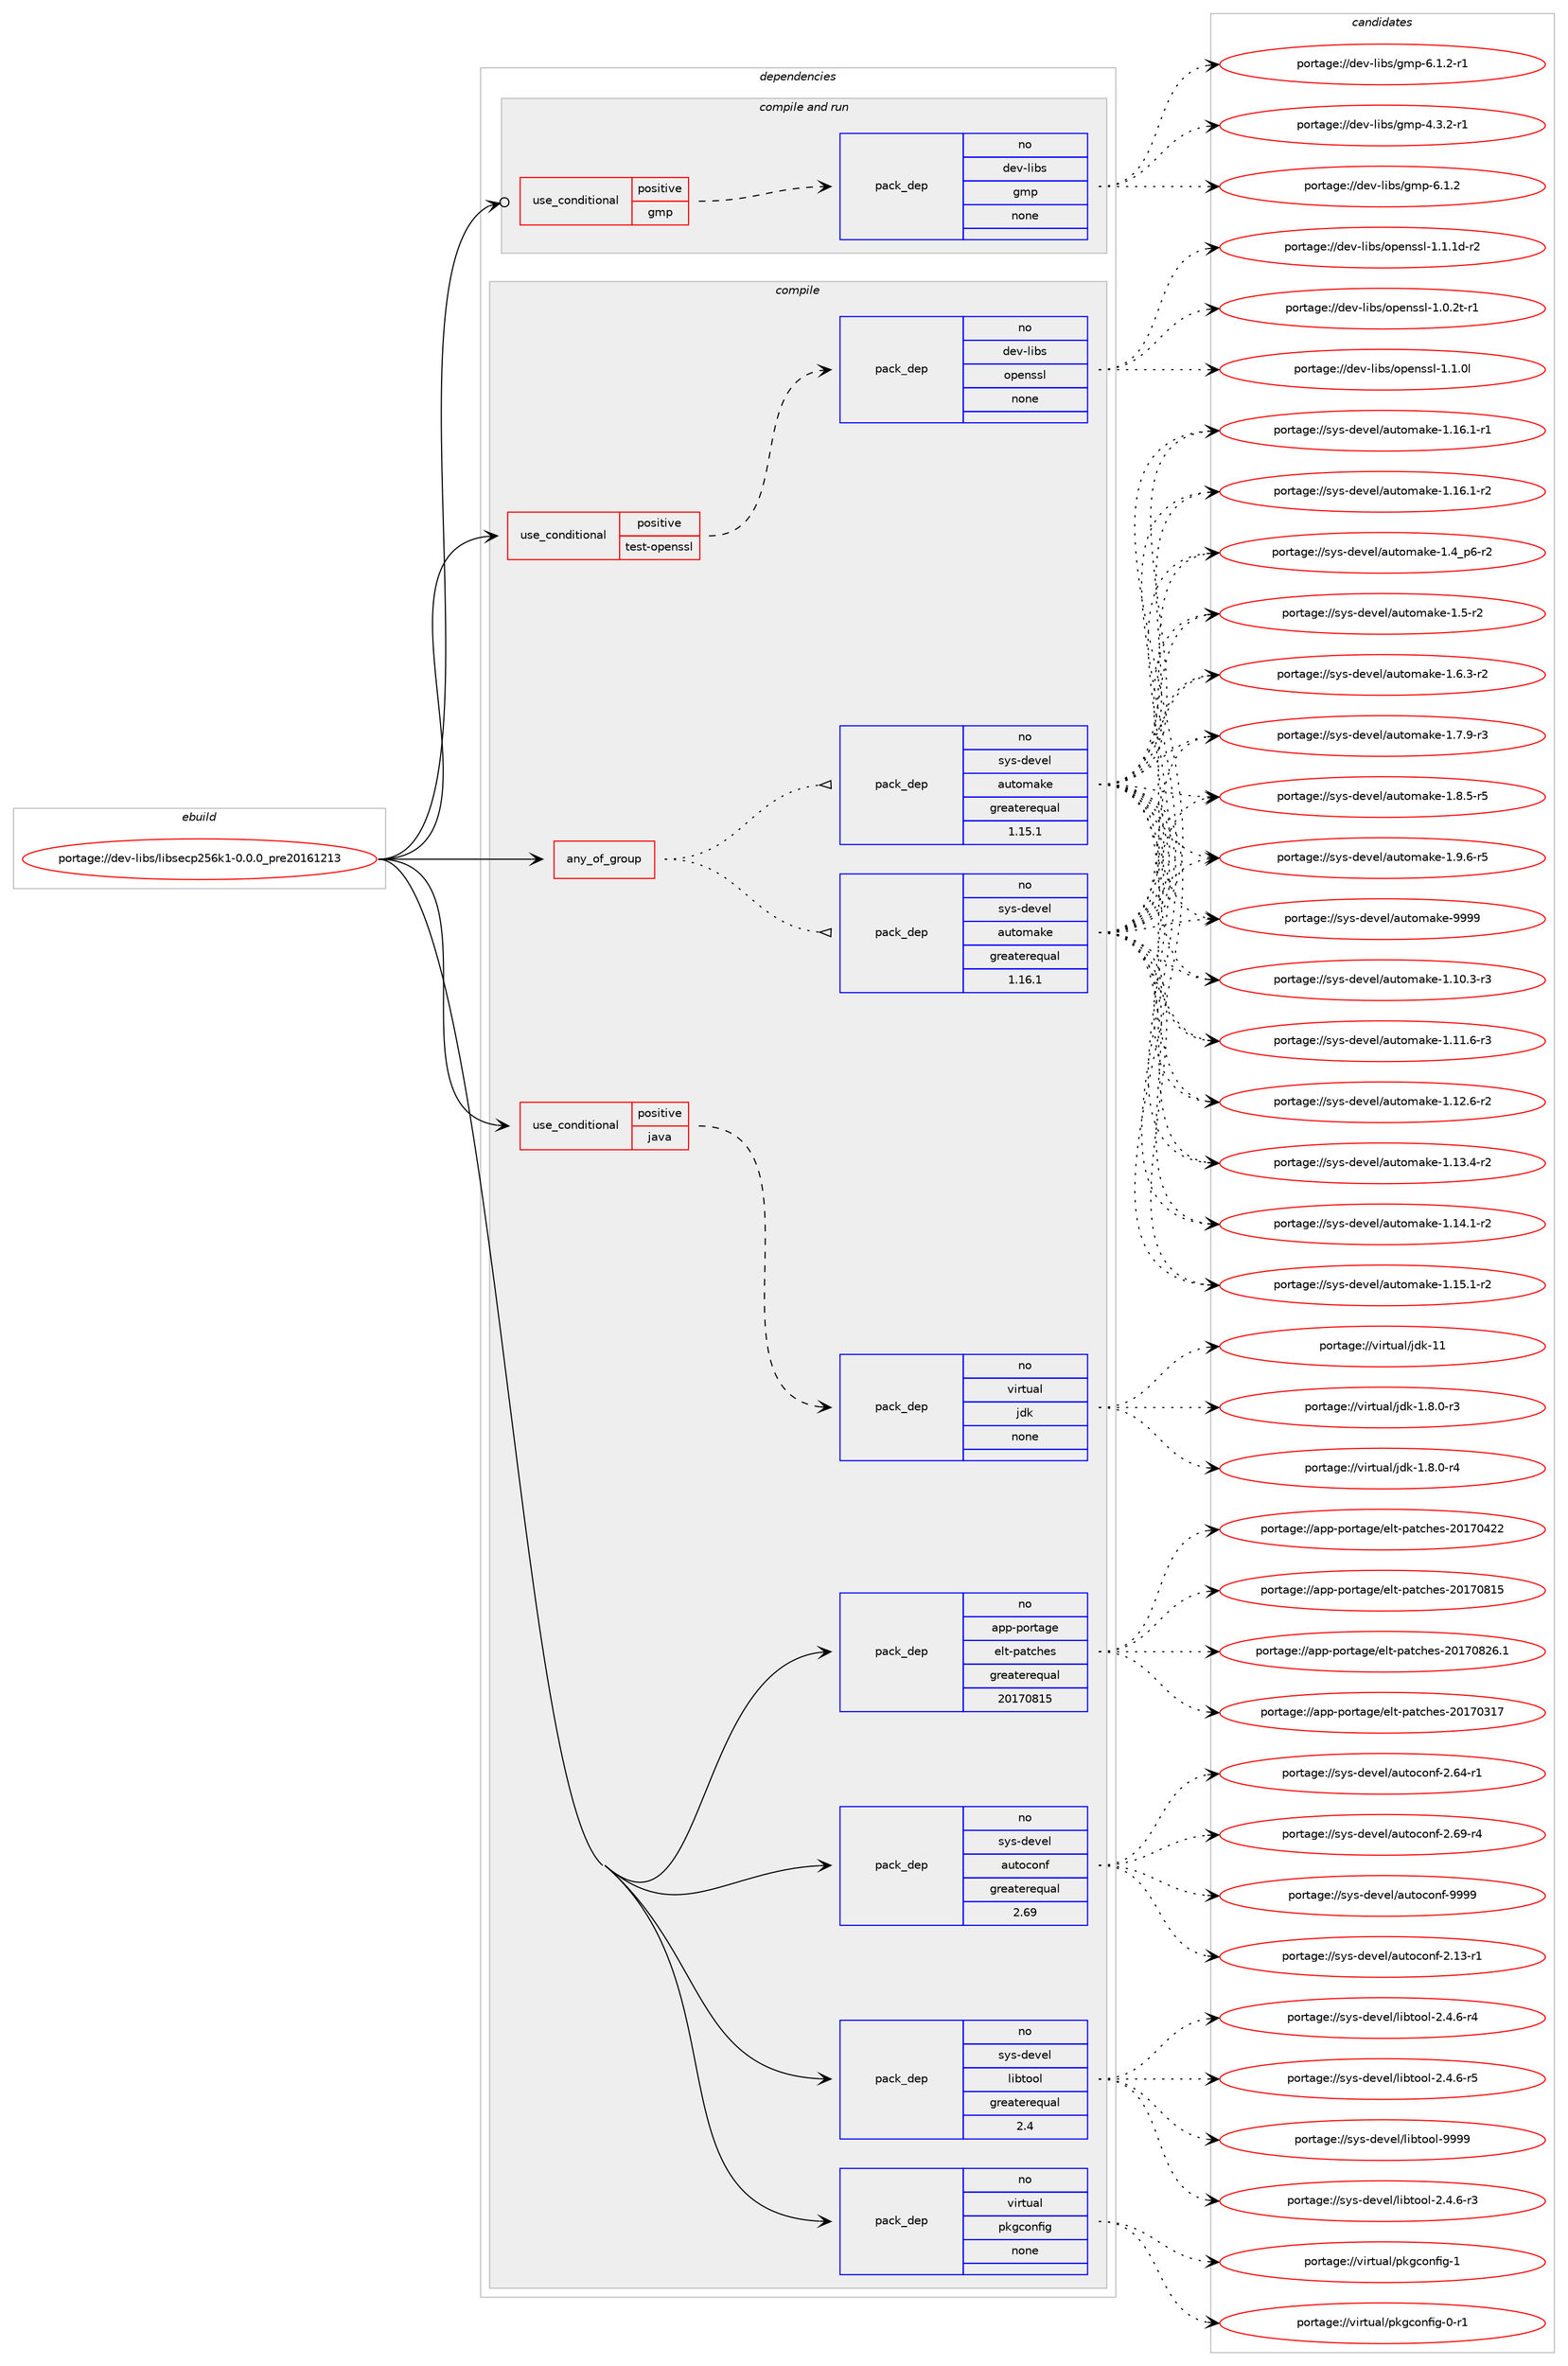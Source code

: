 digraph prolog {

# *************
# Graph options
# *************

newrank=true;
concentrate=true;
compound=true;
graph [rankdir=LR,fontname=Helvetica,fontsize=10,ranksep=1.5];#, ranksep=2.5, nodesep=0.2];
edge  [arrowhead=vee];
node  [fontname=Helvetica,fontsize=10];

# **********
# The ebuild
# **********

subgraph cluster_leftcol {
color=gray;
rank=same;
label=<<i>ebuild</i>>;
id [label="portage://dev-libs/libsecp256k1-0.0.0_pre20161213", color=red, width=4, href="../dev-libs/libsecp256k1-0.0.0_pre20161213.svg"];
}

# ****************
# The dependencies
# ****************

subgraph cluster_midcol {
color=gray;
label=<<i>dependencies</i>>;
subgraph cluster_compile {
fillcolor="#eeeeee";
style=filled;
label=<<i>compile</i>>;
subgraph any2993 {
dependency102136 [label=<<TABLE BORDER="0" CELLBORDER="1" CELLSPACING="0" CELLPADDING="4"><TR><TD CELLPADDING="10">any_of_group</TD></TR></TABLE>>, shape=none, color=red];subgraph pack77707 {
dependency102137 [label=<<TABLE BORDER="0" CELLBORDER="1" CELLSPACING="0" CELLPADDING="4" WIDTH="220"><TR><TD ROWSPAN="6" CELLPADDING="30">pack_dep</TD></TR><TR><TD WIDTH="110">no</TD></TR><TR><TD>sys-devel</TD></TR><TR><TD>automake</TD></TR><TR><TD>greaterequal</TD></TR><TR><TD>1.16.1</TD></TR></TABLE>>, shape=none, color=blue];
}
dependency102136:e -> dependency102137:w [weight=20,style="dotted",arrowhead="oinv"];
subgraph pack77708 {
dependency102138 [label=<<TABLE BORDER="0" CELLBORDER="1" CELLSPACING="0" CELLPADDING="4" WIDTH="220"><TR><TD ROWSPAN="6" CELLPADDING="30">pack_dep</TD></TR><TR><TD WIDTH="110">no</TD></TR><TR><TD>sys-devel</TD></TR><TR><TD>automake</TD></TR><TR><TD>greaterequal</TD></TR><TR><TD>1.15.1</TD></TR></TABLE>>, shape=none, color=blue];
}
dependency102136:e -> dependency102138:w [weight=20,style="dotted",arrowhead="oinv"];
}
id:e -> dependency102136:w [weight=20,style="solid",arrowhead="vee"];
subgraph cond21379 {
dependency102139 [label=<<TABLE BORDER="0" CELLBORDER="1" CELLSPACING="0" CELLPADDING="4"><TR><TD ROWSPAN="3" CELLPADDING="10">use_conditional</TD></TR><TR><TD>positive</TD></TR><TR><TD>java</TD></TR></TABLE>>, shape=none, color=red];
subgraph pack77709 {
dependency102140 [label=<<TABLE BORDER="0" CELLBORDER="1" CELLSPACING="0" CELLPADDING="4" WIDTH="220"><TR><TD ROWSPAN="6" CELLPADDING="30">pack_dep</TD></TR><TR><TD WIDTH="110">no</TD></TR><TR><TD>virtual</TD></TR><TR><TD>jdk</TD></TR><TR><TD>none</TD></TR><TR><TD></TD></TR></TABLE>>, shape=none, color=blue];
}
dependency102139:e -> dependency102140:w [weight=20,style="dashed",arrowhead="vee"];
}
id:e -> dependency102139:w [weight=20,style="solid",arrowhead="vee"];
subgraph cond21380 {
dependency102141 [label=<<TABLE BORDER="0" CELLBORDER="1" CELLSPACING="0" CELLPADDING="4"><TR><TD ROWSPAN="3" CELLPADDING="10">use_conditional</TD></TR><TR><TD>positive</TD></TR><TR><TD>test-openssl</TD></TR></TABLE>>, shape=none, color=red];
subgraph pack77710 {
dependency102142 [label=<<TABLE BORDER="0" CELLBORDER="1" CELLSPACING="0" CELLPADDING="4" WIDTH="220"><TR><TD ROWSPAN="6" CELLPADDING="30">pack_dep</TD></TR><TR><TD WIDTH="110">no</TD></TR><TR><TD>dev-libs</TD></TR><TR><TD>openssl</TD></TR><TR><TD>none</TD></TR><TR><TD></TD></TR></TABLE>>, shape=none, color=blue];
}
dependency102141:e -> dependency102142:w [weight=20,style="dashed",arrowhead="vee"];
}
id:e -> dependency102141:w [weight=20,style="solid",arrowhead="vee"];
subgraph pack77711 {
dependency102143 [label=<<TABLE BORDER="0" CELLBORDER="1" CELLSPACING="0" CELLPADDING="4" WIDTH="220"><TR><TD ROWSPAN="6" CELLPADDING="30">pack_dep</TD></TR><TR><TD WIDTH="110">no</TD></TR><TR><TD>app-portage</TD></TR><TR><TD>elt-patches</TD></TR><TR><TD>greaterequal</TD></TR><TR><TD>20170815</TD></TR></TABLE>>, shape=none, color=blue];
}
id:e -> dependency102143:w [weight=20,style="solid",arrowhead="vee"];
subgraph pack77712 {
dependency102144 [label=<<TABLE BORDER="0" CELLBORDER="1" CELLSPACING="0" CELLPADDING="4" WIDTH="220"><TR><TD ROWSPAN="6" CELLPADDING="30">pack_dep</TD></TR><TR><TD WIDTH="110">no</TD></TR><TR><TD>sys-devel</TD></TR><TR><TD>autoconf</TD></TR><TR><TD>greaterequal</TD></TR><TR><TD>2.69</TD></TR></TABLE>>, shape=none, color=blue];
}
id:e -> dependency102144:w [weight=20,style="solid",arrowhead="vee"];
subgraph pack77713 {
dependency102145 [label=<<TABLE BORDER="0" CELLBORDER="1" CELLSPACING="0" CELLPADDING="4" WIDTH="220"><TR><TD ROWSPAN="6" CELLPADDING="30">pack_dep</TD></TR><TR><TD WIDTH="110">no</TD></TR><TR><TD>sys-devel</TD></TR><TR><TD>libtool</TD></TR><TR><TD>greaterequal</TD></TR><TR><TD>2.4</TD></TR></TABLE>>, shape=none, color=blue];
}
id:e -> dependency102145:w [weight=20,style="solid",arrowhead="vee"];
subgraph pack77714 {
dependency102146 [label=<<TABLE BORDER="0" CELLBORDER="1" CELLSPACING="0" CELLPADDING="4" WIDTH="220"><TR><TD ROWSPAN="6" CELLPADDING="30">pack_dep</TD></TR><TR><TD WIDTH="110">no</TD></TR><TR><TD>virtual</TD></TR><TR><TD>pkgconfig</TD></TR><TR><TD>none</TD></TR><TR><TD></TD></TR></TABLE>>, shape=none, color=blue];
}
id:e -> dependency102146:w [weight=20,style="solid",arrowhead="vee"];
}
subgraph cluster_compileandrun {
fillcolor="#eeeeee";
style=filled;
label=<<i>compile and run</i>>;
subgraph cond21381 {
dependency102147 [label=<<TABLE BORDER="0" CELLBORDER="1" CELLSPACING="0" CELLPADDING="4"><TR><TD ROWSPAN="3" CELLPADDING="10">use_conditional</TD></TR><TR><TD>positive</TD></TR><TR><TD>gmp</TD></TR></TABLE>>, shape=none, color=red];
subgraph pack77715 {
dependency102148 [label=<<TABLE BORDER="0" CELLBORDER="1" CELLSPACING="0" CELLPADDING="4" WIDTH="220"><TR><TD ROWSPAN="6" CELLPADDING="30">pack_dep</TD></TR><TR><TD WIDTH="110">no</TD></TR><TR><TD>dev-libs</TD></TR><TR><TD>gmp</TD></TR><TR><TD>none</TD></TR><TR><TD></TD></TR></TABLE>>, shape=none, color=blue];
}
dependency102147:e -> dependency102148:w [weight=20,style="dashed",arrowhead="vee"];
}
id:e -> dependency102147:w [weight=20,style="solid",arrowhead="odotvee"];
}
subgraph cluster_run {
fillcolor="#eeeeee";
style=filled;
label=<<i>run</i>>;
}
}

# **************
# The candidates
# **************

subgraph cluster_choices {
rank=same;
color=gray;
label=<<i>candidates</i>>;

subgraph choice77707 {
color=black;
nodesep=1;
choiceportage11512111545100101118101108479711711611110997107101454946494846514511451 [label="portage://sys-devel/automake-1.10.3-r3", color=red, width=4,href="../sys-devel/automake-1.10.3-r3.svg"];
choiceportage11512111545100101118101108479711711611110997107101454946494946544511451 [label="portage://sys-devel/automake-1.11.6-r3", color=red, width=4,href="../sys-devel/automake-1.11.6-r3.svg"];
choiceportage11512111545100101118101108479711711611110997107101454946495046544511450 [label="portage://sys-devel/automake-1.12.6-r2", color=red, width=4,href="../sys-devel/automake-1.12.6-r2.svg"];
choiceportage11512111545100101118101108479711711611110997107101454946495146524511450 [label="portage://sys-devel/automake-1.13.4-r2", color=red, width=4,href="../sys-devel/automake-1.13.4-r2.svg"];
choiceportage11512111545100101118101108479711711611110997107101454946495246494511450 [label="portage://sys-devel/automake-1.14.1-r2", color=red, width=4,href="../sys-devel/automake-1.14.1-r2.svg"];
choiceportage11512111545100101118101108479711711611110997107101454946495346494511450 [label="portage://sys-devel/automake-1.15.1-r2", color=red, width=4,href="../sys-devel/automake-1.15.1-r2.svg"];
choiceportage11512111545100101118101108479711711611110997107101454946495446494511449 [label="portage://sys-devel/automake-1.16.1-r1", color=red, width=4,href="../sys-devel/automake-1.16.1-r1.svg"];
choiceportage11512111545100101118101108479711711611110997107101454946495446494511450 [label="portage://sys-devel/automake-1.16.1-r2", color=red, width=4,href="../sys-devel/automake-1.16.1-r2.svg"];
choiceportage115121115451001011181011084797117116111109971071014549465295112544511450 [label="portage://sys-devel/automake-1.4_p6-r2", color=red, width=4,href="../sys-devel/automake-1.4_p6-r2.svg"];
choiceportage11512111545100101118101108479711711611110997107101454946534511450 [label="portage://sys-devel/automake-1.5-r2", color=red, width=4,href="../sys-devel/automake-1.5-r2.svg"];
choiceportage115121115451001011181011084797117116111109971071014549465446514511450 [label="portage://sys-devel/automake-1.6.3-r2", color=red, width=4,href="../sys-devel/automake-1.6.3-r2.svg"];
choiceportage115121115451001011181011084797117116111109971071014549465546574511451 [label="portage://sys-devel/automake-1.7.9-r3", color=red, width=4,href="../sys-devel/automake-1.7.9-r3.svg"];
choiceportage115121115451001011181011084797117116111109971071014549465646534511453 [label="portage://sys-devel/automake-1.8.5-r5", color=red, width=4,href="../sys-devel/automake-1.8.5-r5.svg"];
choiceportage115121115451001011181011084797117116111109971071014549465746544511453 [label="portage://sys-devel/automake-1.9.6-r5", color=red, width=4,href="../sys-devel/automake-1.9.6-r5.svg"];
choiceportage115121115451001011181011084797117116111109971071014557575757 [label="portage://sys-devel/automake-9999", color=red, width=4,href="../sys-devel/automake-9999.svg"];
dependency102137:e -> choiceportage11512111545100101118101108479711711611110997107101454946494846514511451:w [style=dotted,weight="100"];
dependency102137:e -> choiceportage11512111545100101118101108479711711611110997107101454946494946544511451:w [style=dotted,weight="100"];
dependency102137:e -> choiceportage11512111545100101118101108479711711611110997107101454946495046544511450:w [style=dotted,weight="100"];
dependency102137:e -> choiceportage11512111545100101118101108479711711611110997107101454946495146524511450:w [style=dotted,weight="100"];
dependency102137:e -> choiceportage11512111545100101118101108479711711611110997107101454946495246494511450:w [style=dotted,weight="100"];
dependency102137:e -> choiceportage11512111545100101118101108479711711611110997107101454946495346494511450:w [style=dotted,weight="100"];
dependency102137:e -> choiceportage11512111545100101118101108479711711611110997107101454946495446494511449:w [style=dotted,weight="100"];
dependency102137:e -> choiceportage11512111545100101118101108479711711611110997107101454946495446494511450:w [style=dotted,weight="100"];
dependency102137:e -> choiceportage115121115451001011181011084797117116111109971071014549465295112544511450:w [style=dotted,weight="100"];
dependency102137:e -> choiceportage11512111545100101118101108479711711611110997107101454946534511450:w [style=dotted,weight="100"];
dependency102137:e -> choiceportage115121115451001011181011084797117116111109971071014549465446514511450:w [style=dotted,weight="100"];
dependency102137:e -> choiceportage115121115451001011181011084797117116111109971071014549465546574511451:w [style=dotted,weight="100"];
dependency102137:e -> choiceportage115121115451001011181011084797117116111109971071014549465646534511453:w [style=dotted,weight="100"];
dependency102137:e -> choiceportage115121115451001011181011084797117116111109971071014549465746544511453:w [style=dotted,weight="100"];
dependency102137:e -> choiceportage115121115451001011181011084797117116111109971071014557575757:w [style=dotted,weight="100"];
}
subgraph choice77708 {
color=black;
nodesep=1;
choiceportage11512111545100101118101108479711711611110997107101454946494846514511451 [label="portage://sys-devel/automake-1.10.3-r3", color=red, width=4,href="../sys-devel/automake-1.10.3-r3.svg"];
choiceportage11512111545100101118101108479711711611110997107101454946494946544511451 [label="portage://sys-devel/automake-1.11.6-r3", color=red, width=4,href="../sys-devel/automake-1.11.6-r3.svg"];
choiceportage11512111545100101118101108479711711611110997107101454946495046544511450 [label="portage://sys-devel/automake-1.12.6-r2", color=red, width=4,href="../sys-devel/automake-1.12.6-r2.svg"];
choiceportage11512111545100101118101108479711711611110997107101454946495146524511450 [label="portage://sys-devel/automake-1.13.4-r2", color=red, width=4,href="../sys-devel/automake-1.13.4-r2.svg"];
choiceportage11512111545100101118101108479711711611110997107101454946495246494511450 [label="portage://sys-devel/automake-1.14.1-r2", color=red, width=4,href="../sys-devel/automake-1.14.1-r2.svg"];
choiceportage11512111545100101118101108479711711611110997107101454946495346494511450 [label="portage://sys-devel/automake-1.15.1-r2", color=red, width=4,href="../sys-devel/automake-1.15.1-r2.svg"];
choiceportage11512111545100101118101108479711711611110997107101454946495446494511449 [label="portage://sys-devel/automake-1.16.1-r1", color=red, width=4,href="../sys-devel/automake-1.16.1-r1.svg"];
choiceportage11512111545100101118101108479711711611110997107101454946495446494511450 [label="portage://sys-devel/automake-1.16.1-r2", color=red, width=4,href="../sys-devel/automake-1.16.1-r2.svg"];
choiceportage115121115451001011181011084797117116111109971071014549465295112544511450 [label="portage://sys-devel/automake-1.4_p6-r2", color=red, width=4,href="../sys-devel/automake-1.4_p6-r2.svg"];
choiceportage11512111545100101118101108479711711611110997107101454946534511450 [label="portage://sys-devel/automake-1.5-r2", color=red, width=4,href="../sys-devel/automake-1.5-r2.svg"];
choiceportage115121115451001011181011084797117116111109971071014549465446514511450 [label="portage://sys-devel/automake-1.6.3-r2", color=red, width=4,href="../sys-devel/automake-1.6.3-r2.svg"];
choiceportage115121115451001011181011084797117116111109971071014549465546574511451 [label="portage://sys-devel/automake-1.7.9-r3", color=red, width=4,href="../sys-devel/automake-1.7.9-r3.svg"];
choiceportage115121115451001011181011084797117116111109971071014549465646534511453 [label="portage://sys-devel/automake-1.8.5-r5", color=red, width=4,href="../sys-devel/automake-1.8.5-r5.svg"];
choiceportage115121115451001011181011084797117116111109971071014549465746544511453 [label="portage://sys-devel/automake-1.9.6-r5", color=red, width=4,href="../sys-devel/automake-1.9.6-r5.svg"];
choiceportage115121115451001011181011084797117116111109971071014557575757 [label="portage://sys-devel/automake-9999", color=red, width=4,href="../sys-devel/automake-9999.svg"];
dependency102138:e -> choiceportage11512111545100101118101108479711711611110997107101454946494846514511451:w [style=dotted,weight="100"];
dependency102138:e -> choiceportage11512111545100101118101108479711711611110997107101454946494946544511451:w [style=dotted,weight="100"];
dependency102138:e -> choiceportage11512111545100101118101108479711711611110997107101454946495046544511450:w [style=dotted,weight="100"];
dependency102138:e -> choiceportage11512111545100101118101108479711711611110997107101454946495146524511450:w [style=dotted,weight="100"];
dependency102138:e -> choiceportage11512111545100101118101108479711711611110997107101454946495246494511450:w [style=dotted,weight="100"];
dependency102138:e -> choiceportage11512111545100101118101108479711711611110997107101454946495346494511450:w [style=dotted,weight="100"];
dependency102138:e -> choiceportage11512111545100101118101108479711711611110997107101454946495446494511449:w [style=dotted,weight="100"];
dependency102138:e -> choiceportage11512111545100101118101108479711711611110997107101454946495446494511450:w [style=dotted,weight="100"];
dependency102138:e -> choiceportage115121115451001011181011084797117116111109971071014549465295112544511450:w [style=dotted,weight="100"];
dependency102138:e -> choiceportage11512111545100101118101108479711711611110997107101454946534511450:w [style=dotted,weight="100"];
dependency102138:e -> choiceportage115121115451001011181011084797117116111109971071014549465446514511450:w [style=dotted,weight="100"];
dependency102138:e -> choiceportage115121115451001011181011084797117116111109971071014549465546574511451:w [style=dotted,weight="100"];
dependency102138:e -> choiceportage115121115451001011181011084797117116111109971071014549465646534511453:w [style=dotted,weight="100"];
dependency102138:e -> choiceportage115121115451001011181011084797117116111109971071014549465746544511453:w [style=dotted,weight="100"];
dependency102138:e -> choiceportage115121115451001011181011084797117116111109971071014557575757:w [style=dotted,weight="100"];
}
subgraph choice77709 {
color=black;
nodesep=1;
choiceportage11810511411611797108471061001074549465646484511451 [label="portage://virtual/jdk-1.8.0-r3", color=red, width=4,href="../virtual/jdk-1.8.0-r3.svg"];
choiceportage11810511411611797108471061001074549465646484511452 [label="portage://virtual/jdk-1.8.0-r4", color=red, width=4,href="../virtual/jdk-1.8.0-r4.svg"];
choiceportage1181051141161179710847106100107454949 [label="portage://virtual/jdk-11", color=red, width=4,href="../virtual/jdk-11.svg"];
dependency102140:e -> choiceportage11810511411611797108471061001074549465646484511451:w [style=dotted,weight="100"];
dependency102140:e -> choiceportage11810511411611797108471061001074549465646484511452:w [style=dotted,weight="100"];
dependency102140:e -> choiceportage1181051141161179710847106100107454949:w [style=dotted,weight="100"];
}
subgraph choice77710 {
color=black;
nodesep=1;
choiceportage1001011184510810598115471111121011101151151084549464846501164511449 [label="portage://dev-libs/openssl-1.0.2t-r1", color=red, width=4,href="../dev-libs/openssl-1.0.2t-r1.svg"];
choiceportage100101118451081059811547111112101110115115108454946494648108 [label="portage://dev-libs/openssl-1.1.0l", color=red, width=4,href="../dev-libs/openssl-1.1.0l.svg"];
choiceportage1001011184510810598115471111121011101151151084549464946491004511450 [label="portage://dev-libs/openssl-1.1.1d-r2", color=red, width=4,href="../dev-libs/openssl-1.1.1d-r2.svg"];
dependency102142:e -> choiceportage1001011184510810598115471111121011101151151084549464846501164511449:w [style=dotted,weight="100"];
dependency102142:e -> choiceportage100101118451081059811547111112101110115115108454946494648108:w [style=dotted,weight="100"];
dependency102142:e -> choiceportage1001011184510810598115471111121011101151151084549464946491004511450:w [style=dotted,weight="100"];
}
subgraph choice77711 {
color=black;
nodesep=1;
choiceportage97112112451121111141169710310147101108116451129711699104101115455048495548514955 [label="portage://app-portage/elt-patches-20170317", color=red, width=4,href="../app-portage/elt-patches-20170317.svg"];
choiceportage97112112451121111141169710310147101108116451129711699104101115455048495548525050 [label="portage://app-portage/elt-patches-20170422", color=red, width=4,href="../app-portage/elt-patches-20170422.svg"];
choiceportage97112112451121111141169710310147101108116451129711699104101115455048495548564953 [label="portage://app-portage/elt-patches-20170815", color=red, width=4,href="../app-portage/elt-patches-20170815.svg"];
choiceportage971121124511211111411697103101471011081164511297116991041011154550484955485650544649 [label="portage://app-portage/elt-patches-20170826.1", color=red, width=4,href="../app-portage/elt-patches-20170826.1.svg"];
dependency102143:e -> choiceportage97112112451121111141169710310147101108116451129711699104101115455048495548514955:w [style=dotted,weight="100"];
dependency102143:e -> choiceportage97112112451121111141169710310147101108116451129711699104101115455048495548525050:w [style=dotted,weight="100"];
dependency102143:e -> choiceportage97112112451121111141169710310147101108116451129711699104101115455048495548564953:w [style=dotted,weight="100"];
dependency102143:e -> choiceportage971121124511211111411697103101471011081164511297116991041011154550484955485650544649:w [style=dotted,weight="100"];
}
subgraph choice77712 {
color=black;
nodesep=1;
choiceportage1151211154510010111810110847971171161119911111010245504649514511449 [label="portage://sys-devel/autoconf-2.13-r1", color=red, width=4,href="../sys-devel/autoconf-2.13-r1.svg"];
choiceportage1151211154510010111810110847971171161119911111010245504654524511449 [label="portage://sys-devel/autoconf-2.64-r1", color=red, width=4,href="../sys-devel/autoconf-2.64-r1.svg"];
choiceportage1151211154510010111810110847971171161119911111010245504654574511452 [label="portage://sys-devel/autoconf-2.69-r4", color=red, width=4,href="../sys-devel/autoconf-2.69-r4.svg"];
choiceportage115121115451001011181011084797117116111991111101024557575757 [label="portage://sys-devel/autoconf-9999", color=red, width=4,href="../sys-devel/autoconf-9999.svg"];
dependency102144:e -> choiceportage1151211154510010111810110847971171161119911111010245504649514511449:w [style=dotted,weight="100"];
dependency102144:e -> choiceportage1151211154510010111810110847971171161119911111010245504654524511449:w [style=dotted,weight="100"];
dependency102144:e -> choiceportage1151211154510010111810110847971171161119911111010245504654574511452:w [style=dotted,weight="100"];
dependency102144:e -> choiceportage115121115451001011181011084797117116111991111101024557575757:w [style=dotted,weight="100"];
}
subgraph choice77713 {
color=black;
nodesep=1;
choiceportage1151211154510010111810110847108105981161111111084550465246544511451 [label="portage://sys-devel/libtool-2.4.6-r3", color=red, width=4,href="../sys-devel/libtool-2.4.6-r3.svg"];
choiceportage1151211154510010111810110847108105981161111111084550465246544511452 [label="portage://sys-devel/libtool-2.4.6-r4", color=red, width=4,href="../sys-devel/libtool-2.4.6-r4.svg"];
choiceportage1151211154510010111810110847108105981161111111084550465246544511453 [label="portage://sys-devel/libtool-2.4.6-r5", color=red, width=4,href="../sys-devel/libtool-2.4.6-r5.svg"];
choiceportage1151211154510010111810110847108105981161111111084557575757 [label="portage://sys-devel/libtool-9999", color=red, width=4,href="../sys-devel/libtool-9999.svg"];
dependency102145:e -> choiceportage1151211154510010111810110847108105981161111111084550465246544511451:w [style=dotted,weight="100"];
dependency102145:e -> choiceportage1151211154510010111810110847108105981161111111084550465246544511452:w [style=dotted,weight="100"];
dependency102145:e -> choiceportage1151211154510010111810110847108105981161111111084550465246544511453:w [style=dotted,weight="100"];
dependency102145:e -> choiceportage1151211154510010111810110847108105981161111111084557575757:w [style=dotted,weight="100"];
}
subgraph choice77714 {
color=black;
nodesep=1;
choiceportage11810511411611797108471121071039911111010210510345484511449 [label="portage://virtual/pkgconfig-0-r1", color=red, width=4,href="../virtual/pkgconfig-0-r1.svg"];
choiceportage1181051141161179710847112107103991111101021051034549 [label="portage://virtual/pkgconfig-1", color=red, width=4,href="../virtual/pkgconfig-1.svg"];
dependency102146:e -> choiceportage11810511411611797108471121071039911111010210510345484511449:w [style=dotted,weight="100"];
dependency102146:e -> choiceportage1181051141161179710847112107103991111101021051034549:w [style=dotted,weight="100"];
}
subgraph choice77715 {
color=black;
nodesep=1;
choiceportage1001011184510810598115471031091124552465146504511449 [label="portage://dev-libs/gmp-4.3.2-r1", color=red, width=4,href="../dev-libs/gmp-4.3.2-r1.svg"];
choiceportage100101118451081059811547103109112455446494650 [label="portage://dev-libs/gmp-6.1.2", color=red, width=4,href="../dev-libs/gmp-6.1.2.svg"];
choiceportage1001011184510810598115471031091124554464946504511449 [label="portage://dev-libs/gmp-6.1.2-r1", color=red, width=4,href="../dev-libs/gmp-6.1.2-r1.svg"];
dependency102148:e -> choiceportage1001011184510810598115471031091124552465146504511449:w [style=dotted,weight="100"];
dependency102148:e -> choiceportage100101118451081059811547103109112455446494650:w [style=dotted,weight="100"];
dependency102148:e -> choiceportage1001011184510810598115471031091124554464946504511449:w [style=dotted,weight="100"];
}
}

}
